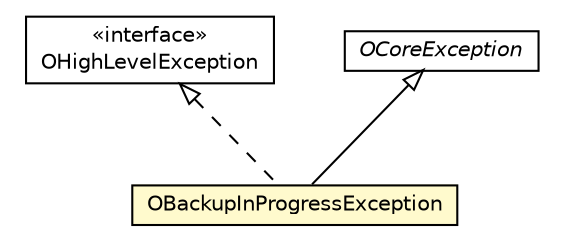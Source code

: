 #!/usr/local/bin/dot
#
# Class diagram 
# Generated by UMLGraph version R5_6-24-gf6e263 (http://www.umlgraph.org/)
#

digraph G {
	edge [fontname="Helvetica",fontsize=10,labelfontname="Helvetica",labelfontsize=10];
	node [fontname="Helvetica",fontsize=10,shape=plaintext];
	nodesep=0.25;
	ranksep=0.5;
	// com.orientechnologies.common.exception.OHighLevelException
	c683003 [label=<<table title="com.orientechnologies.common.exception.OHighLevelException" border="0" cellborder="1" cellspacing="0" cellpadding="2" port="p" href="../../../common/exception/OHighLevelException.html">
		<tr><td><table border="0" cellspacing="0" cellpadding="1">
<tr><td align="center" balign="center"> &#171;interface&#187; </td></tr>
<tr><td align="center" balign="center"> OHighLevelException </td></tr>
		</table></td></tr>
		</table>>, URL="../../../common/exception/OHighLevelException.html", fontname="Helvetica", fontcolor="black", fontsize=10.0];
	// com.orientechnologies.orient.core.exception.OCoreException
	c684089 [label=<<table title="com.orientechnologies.orient.core.exception.OCoreException" border="0" cellborder="1" cellspacing="0" cellpadding="2" port="p" href="./OCoreException.html">
		<tr><td><table border="0" cellspacing="0" cellpadding="1">
<tr><td align="center" balign="center"><font face="Helvetica-Oblique"> OCoreException </font></td></tr>
		</table></td></tr>
		</table>>, URL="./OCoreException.html", fontname="Helvetica", fontcolor="black", fontsize=10.0];
	// com.orientechnologies.orient.core.exception.OBackupInProgressException
	c684099 [label=<<table title="com.orientechnologies.orient.core.exception.OBackupInProgressException" border="0" cellborder="1" cellspacing="0" cellpadding="2" port="p" bgcolor="lemonChiffon" href="./OBackupInProgressException.html">
		<tr><td><table border="0" cellspacing="0" cellpadding="1">
<tr><td align="center" balign="center"> OBackupInProgressException </td></tr>
		</table></td></tr>
		</table>>, URL="./OBackupInProgressException.html", fontname="Helvetica", fontcolor="black", fontsize=10.0];
	//com.orientechnologies.orient.core.exception.OBackupInProgressException extends com.orientechnologies.orient.core.exception.OCoreException
	c684089:p -> c684099:p [dir=back,arrowtail=empty];
	//com.orientechnologies.orient.core.exception.OBackupInProgressException implements com.orientechnologies.common.exception.OHighLevelException
	c683003:p -> c684099:p [dir=back,arrowtail=empty,style=dashed];
}

